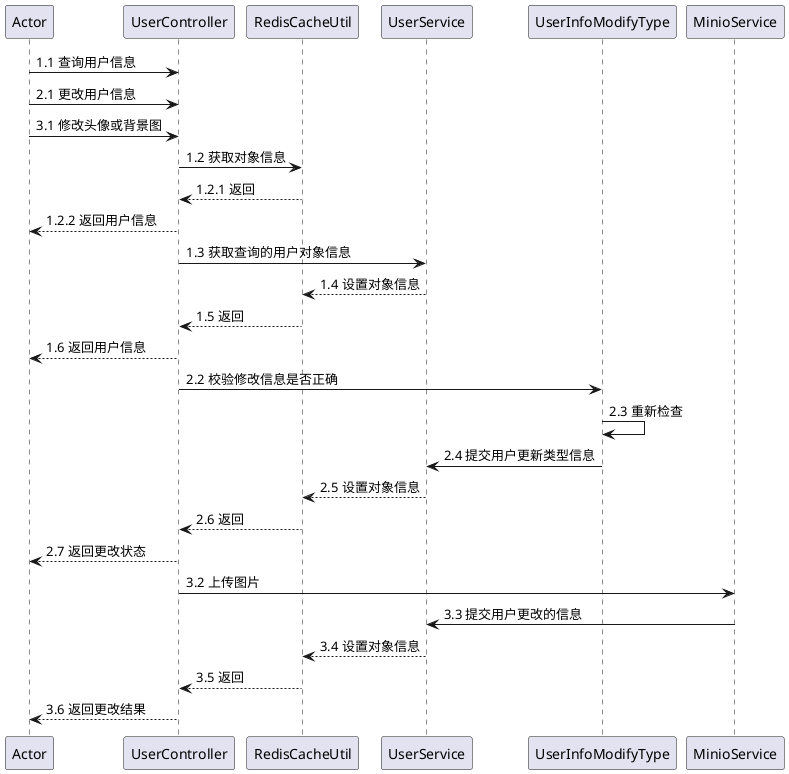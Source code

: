@startuml sequence-diagram
'https: //plantuml.com/sequence-diagram


Actor -> UserController: 1.1 查询用户信息
Actor -> UserController: 2.1 更改用户信息
Actor -> UserController: 3.1 修改头像或背景图
UserController -> RedisCacheUtil: 1.2 获取对象信息
RedisCacheUtil --> UserController: 1.2.1 返回
UserController --> Actor: 1.2.2 返回用户信息
UserController -> UserService: 1.3 获取查询的用户对象信息
UserService --> RedisCacheUtil: 1.4 设置对象信息
RedisCacheUtil --> UserController: 1.5 返回
UserController --> Actor: 1.6 返回用户信息
UserController -> UserInfoModifyType: 2.2 校验修改信息是否正确
UserInfoModifyType -> UserInfoModifyType: 2.3 重新检查
UserInfoModifyType -> UserService: 2.4 提交用户更新类型信息
UserService --> RedisCacheUtil: 2.5 设置对象信息
RedisCacheUtil --> UserController: 2.6 返回
UserController --> Actor: 2.7 返回更改状态
UserController -> MinioService: 3.2 上传图片
MinioService -> UserService: 3.3 提交用户更改的信息
UserService --> RedisCacheUtil: 3.4 设置对象信息
RedisCacheUtil --> UserController: 3.5 返回
UserController --> Actor: 3.6 返回更改结果
@enduml